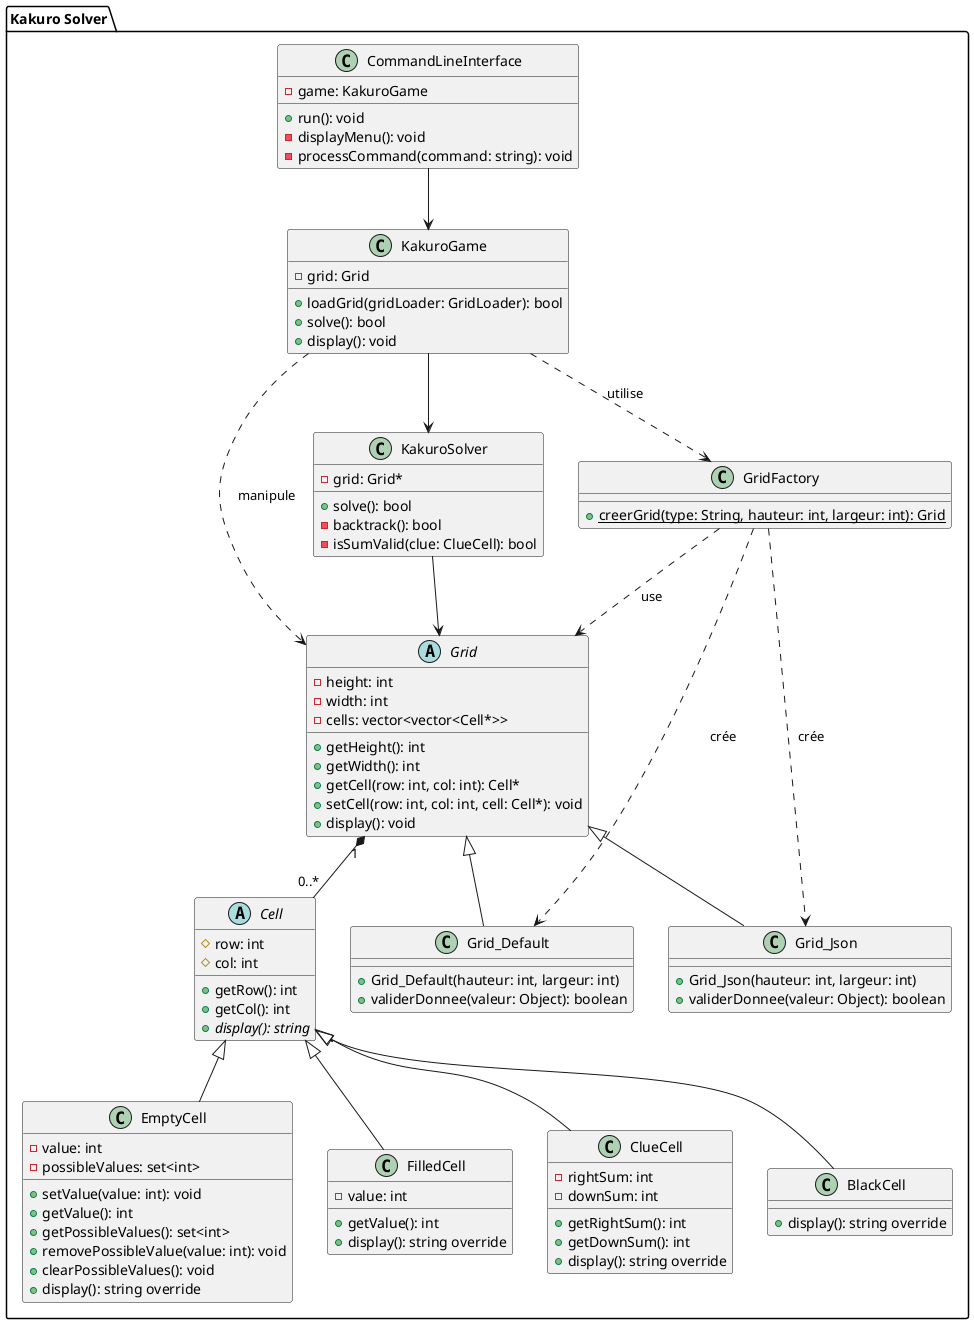 @startuml

package "Kakuro Solver" {
    class KakuroGame {
        - grid: Grid
        + loadGrid(gridLoader: GridLoader): bool
        + solve(): bool
        + display(): void
    }

    abstract class Cell {
        # row: int
        # col: int
        + getRow(): int
        + getCol(): int
        + {abstract} display(): string
    }

    class EmptyCell {
        - value: int
        - possibleValues: set<int>
        + setValue(value: int): void
        + getValue(): int
        + getPossibleValues(): set<int>
        + removePossibleValue(value: int): void
        + clearPossibleValues(): void
        + display(): string override
    }

    class FilledCell {
        - value: int
        + getValue(): int
        + display(): string override
    }

    class ClueCell {
        - rightSum: int
        - downSum: int
        + getRightSum(): int
        + getDownSum(): int
        + display(): string override
    }

    class BlackCell {
        + display(): string override
    }

    abstract class Grid {
        - height: int
        - width: int
        - cells: vector<vector<Cell*>>
        + getHeight(): int
        + getWidth(): int
        + getCell(row: int, col: int): Cell*
        + setCell(row: int, col: int, cell: Cell*): void
        + display(): void
    }

    class KakuroSolver {
        - grid: Grid*
        + solve(): bool
        - backtrack(): bool
        - isSumValid(clue: ClueCell): bool
    }

    class CommandLineInterface {
        - game: KakuroGame
        + run(): void
        - displayMenu(): void
        - processCommand(command: string): void
    }
    
    class Grid_Default {
      + Grid_Default(hauteur: int, largeur: int)
      + validerDonnee(valeur: Object): boolean
    }

    class Grid_Json {
      + Grid_Json(hauteur: int, largeur: int)
      + validerDonnee(valeur: Object): boolean
    }
    
    class GridFactory {
      + {static} creerGrid(type: String, hauteur: int, largeur: int): Grid
    }

    KakuroGame --> KakuroSolver
    Grid "1" *-- "0..*" Cell
    
    Cell <|-- EmptyCell
    Cell <|-- FilledCell
    Cell <|-- ClueCell
    Cell <|-- BlackCell
    
    KakuroSolver --> Grid
    
    Grid <|-- Grid_Default
    Grid <|-- Grid_Json
    
    GridFactory ..> Grid_Default: crée
    GridFactory ..> Grid_Json: crée
    GridFactory ..> Grid: use
    
    KakuroGame ..> GridFactory: utilise
    KakuroGame ..> Grid: manipule

    
    
    CommandLineInterface --> KakuroGame
}

@enduml